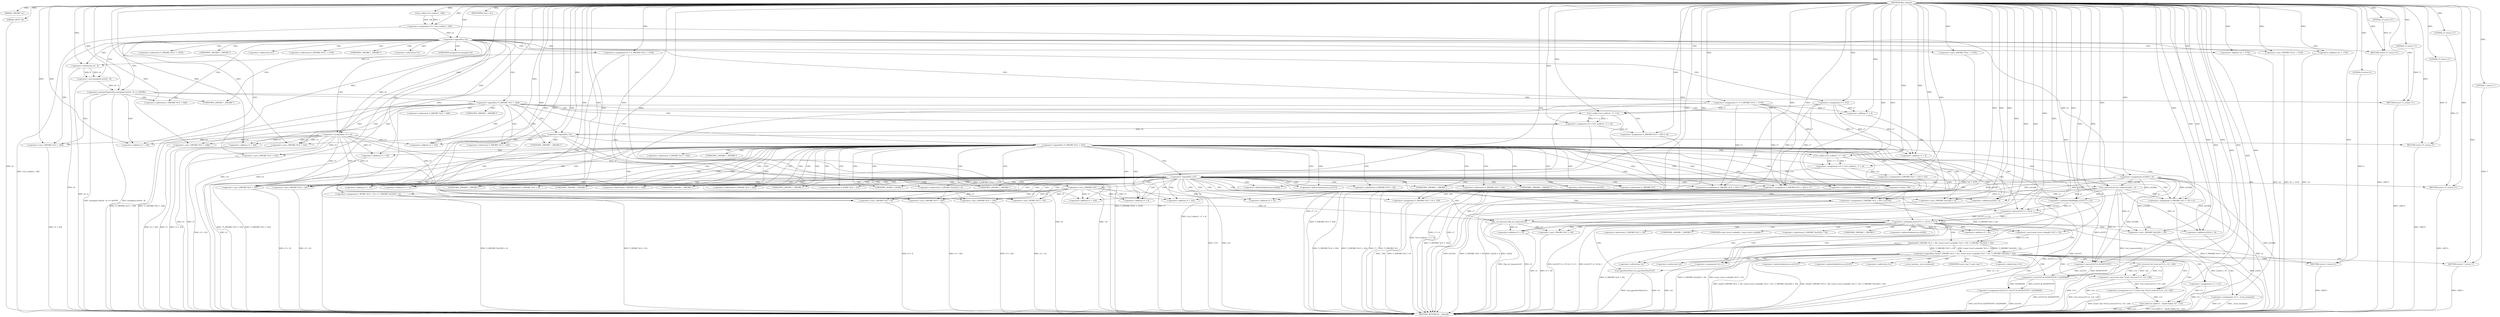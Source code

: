 digraph tftp_connect {  
"1000111" [label = "(METHOD,tftp_connect)" ]
"1000384" [label = "(METHOD_RETURN,int __fastcall)" ]
"1000112" [label = "(PARAM,_DWORD *a1)" ]
"1000113" [label = "(PARAM,_BYTE *a2)" ]
"1000125" [label = "(<operator>.assignment,v4 = Curl_ccalloc(1, 336))" ]
"1000127" [label = "(Curl_ccalloc,Curl_ccalloc(1, 336))" ]
"1000130" [label = "(<operator>.assignment,a1[188] = v4)" ]
"1000136" [label = "(<operator>.logicalNot,!v4)" ]
"1000138" [label = "(RETURN,return 27;,return 27;)" ]
"1000139" [label = "(LITERAL,27,return 27;)" ]
"1000140" [label = "(<operator>.assignment,v5 = v4)" ]
"1000143" [label = "(<operator>.assignment,v6 = *(_DWORD *)(*a1 + 1576))" ]
"1000146" [label = "(<operator>.cast,(_DWORD *)(*a1 + 1576))" ]
"1000148" [label = "(<operator>.addition,*a1 + 1576)" ]
"1000153" [label = "(IDENTIFIER,v6,if ( v6 ))" ]
"1000155" [label = "(<operator>.assignment,v7 = *(_DWORD *)(*a1 + 1576))" ]
"1000158" [label = "(<operator>.cast,(_DWORD *)(*a1 + 1576))" ]
"1000160" [label = "(<operator>.addition,*a1 + 1576)" ]
"1000165" [label = "(<operator>.greaterEqualsThan,(unsigned int)(v6 - 8) >= 0xFFB1)" ]
"1000166" [label = "(<operator>.cast,(unsigned int)(v6 - 8))" ]
"1000168" [label = "(<operator>.subtraction,v6 - 8)" ]
"1000172" [label = "(RETURN,return 71;,return 71;)" ]
"1000173" [label = "(LITERAL,71,return 71;)" ]
"1000176" [label = "(<operator>.assignment,v7 = 512)" ]
"1000180" [label = "(<operator>.logicalNot,!*(_DWORD *)(v5 + 328))" ]
"1000182" [label = "(<operator>.cast,(_DWORD *)(v5 + 328))" ]
"1000184" [label = "(<operator>.addition,v5 + 328)" ]
"1000188" [label = "(<operator>.assignment,v9 = Curl_ccalloc(1, v7 + 4))" ]
"1000190" [label = "(Curl_ccalloc,Curl_ccalloc(1, v7 + 4))" ]
"1000192" [label = "(<operator>.addition,v7 + 4)" ]
"1000195" [label = "(<operator>.assignment,*(_DWORD *)(v5 + 328) = v9)" ]
"1000197" [label = "(<operator>.cast,(_DWORD *)(v5 + 328))" ]
"1000199" [label = "(<operator>.addition,v5 + 328)" ]
"1000204" [label = "(<operator>.logicalNot,!v9)" ]
"1000206" [label = "(RETURN,return 27;,return 27;)" ]
"1000207" [label = "(LITERAL,27,return 27;)" ]
"1000209" [label = "(<operator>.logicalNot,!*(_DWORD *)(v5 + 332))" ]
"1000211" [label = "(<operator>.cast,(_DWORD *)(v5 + 332))" ]
"1000213" [label = "(<operator>.addition,v5 + 332)" ]
"1000217" [label = "(<operator>.assignment,v10 = Curl_ccalloc(1, v7 + 4))" ]
"1000219" [label = "(Curl_ccalloc,Curl_ccalloc(1, v7 + 4))" ]
"1000221" [label = "(<operator>.addition,v7 + 4)" ]
"1000224" [label = "(<operator>.assignment,*(_DWORD *)(v5 + 332) = v10)" ]
"1000226" [label = "(<operator>.cast,(_DWORD *)(v5 + 332))" ]
"1000228" [label = "(<operator>.addition,v5 + 332)" ]
"1000233" [label = "(<operator>.logicalNot,!v10)" ]
"1000235" [label = "(RETURN,return 27;,return 27;)" ]
"1000236" [label = "(LITERAL,27,return 27;)" ]
"1000237" [label = "(Curl_conncontrol,Curl_conncontrol(a1, 1))" ]
"1000240" [label = "(<operator>.assignment,*(_DWORD *)(v5 + 16) = a1)" ]
"1000242" [label = "(<operator>.cast,(_DWORD *)(v5 + 16))" ]
"1000244" [label = "(<operator>.addition,v5 + 16)" ]
"1000248" [label = "(<operator>.assignment,*(_DWORD *)(v5 + 20) = a1[105])" ]
"1000250" [label = "(<operator>.cast,(_DWORD *)(v5 + 20))" ]
"1000252" [label = "(<operator>.addition,v5 + 20)" ]
"1000258" [label = "(<operator>.assignment,*(_DWORD *)v5 = 0)" ]
"1000260" [label = "(<operator>.cast,(_DWORD *)v5)" ]
"1000264" [label = "(<operator>.assignment,*(_DWORD *)(v5 + 8) = -100)" ]
"1000266" [label = "(<operator>.cast,(_DWORD *)(v5 + 8))" ]
"1000268" [label = "(<operator>.addition,v5 + 8)" ]
"1000271" [label = "(<operator>.minus,-100)" ]
"1000273" [label = "(<operator>.assignment,*(_DWORD *)(v5 + 320) = v7)" ]
"1000275" [label = "(<operator>.cast,(_DWORD *)(v5 + 320))" ]
"1000277" [label = "(<operator>.addition,v5 + 320)" ]
"1000281" [label = "(<operator>.assignment,*(_DWORD *)(v5 + 324) = v7)" ]
"1000283" [label = "(<operator>.cast,(_DWORD *)(v5 + 324))" ]
"1000285" [label = "(<operator>.addition,v5 + 324)" ]
"1000289" [label = "(<operator>.assignment,*(_WORD *)(v5 + 52) = *(_DWORD *)(a1[20] + 4))" ]
"1000291" [label = "(<operator>.cast,(_WORD *)(v5 + 52))" ]
"1000293" [label = "(<operator>.addition,v5 + 52)" ]
"1000297" [label = "(<operator>.cast,(_DWORD *)(a1[20] + 4))" ]
"1000299" [label = "(<operator>.addition,a1[20] + 4)" ]
"1000304" [label = "(tftp_set_timeouts,tftp_set_timeouts(v5))" ]
"1000307" [label = "(<operator>.notEquals,((a1[147] >> 25) & 1) != 0)" ]
"1000308" [label = "(<operator>.and,(a1[147] >> 25) & 1)" ]
"1000309" [label = "(<operator>.arithmeticShiftRight,a1[147] >> 25)" ]
"1000318" [label = "(Curl_pgrsStartNow,Curl_pgrsStartNow(*a1))" ]
"1000321" [label = "(<operator>.assignment,*a2 = 1)" ]
"1000325" [label = "(RETURN,return 0;,return 0;)" ]
"1000326" [label = "(LITERAL,0,return 0;)" ]
"1000328" [label = "(<operator>.logicalNot,!bind(*(_DWORD *)(v5 + 20), (const struct sockaddr *)(v5 + 52), *(_DWORD *)(a1[20] + 16)))" ]
"1000329" [label = "(bind,bind(*(_DWORD *)(v5 + 20), (const struct sockaddr *)(v5 + 52), *(_DWORD *)(a1[20] + 16)))" ]
"1000331" [label = "(<operator>.cast,(_DWORD *)(v5 + 20))" ]
"1000333" [label = "(<operator>.addition,v5 + 20)" ]
"1000336" [label = "(<operator>.cast,(const struct sockaddr *)(v5 + 52))" ]
"1000338" [label = "(<operator>.addition,v5 + 52)" ]
"1000342" [label = "(<operator>.cast,(_DWORD *)(a1[20] + 16))" ]
"1000344" [label = "(<operator>.addition,a1[20] + 16)" ]
"1000350" [label = "(<operator>.assignment,a1[147] = a1[147] & 0xFDFFFFFF | 0x2000000)" ]
"1000354" [label = "(<operator>.or,a1[147] & 0xFDFFFFFF | 0x2000000)" ]
"1000355" [label = "(<operator>.and,a1[147] & 0xFDFFFFFF)" ]
"1000362" [label = "(<operator>.assignment,v11 = *a1)" ]
"1000366" [label = "(<operator>.assignment,v12 = _errno_location())" ]
"1000369" [label = "(<operator>.assignment,v13 = (const char *)Curl_strerror(*v12, v14, 128))" ]
"1000371" [label = "(<operator>.cast,(const char *)Curl_strerror(*v12, v14, 128))" ]
"1000373" [label = "(Curl_strerror,Curl_strerror(*v12, v14, 128))" ]
"1000378" [label = "(Curl_failf,Curl_failf(v11, \"bind() failed; %s\", v13))" ]
"1000382" [label = "(RETURN,return 7;,return 7;)" ]
"1000383" [label = "(LITERAL,7,return 7;)" ]
"1000145" [label = "(<operator>.indirection,*(_DWORD *)(*a1 + 1576))" ]
"1000147" [label = "(UNKNOWN,_DWORD *,_DWORD *)" ]
"1000149" [label = "(<operator>.indirection,*a1)" ]
"1000157" [label = "(<operator>.indirection,*(_DWORD *)(*a1 + 1576))" ]
"1000159" [label = "(UNKNOWN,_DWORD *,_DWORD *)" ]
"1000161" [label = "(<operator>.indirection,*a1)" ]
"1000167" [label = "(UNKNOWN,unsigned int,unsigned int)" ]
"1000181" [label = "(<operator>.indirection,*(_DWORD *)(v5 + 328))" ]
"1000183" [label = "(UNKNOWN,_DWORD *,_DWORD *)" ]
"1000196" [label = "(<operator>.indirection,*(_DWORD *)(v5 + 328))" ]
"1000198" [label = "(UNKNOWN,_DWORD *,_DWORD *)" ]
"1000210" [label = "(<operator>.indirection,*(_DWORD *)(v5 + 332))" ]
"1000212" [label = "(UNKNOWN,_DWORD *,_DWORD *)" ]
"1000225" [label = "(<operator>.indirection,*(_DWORD *)(v5 + 332))" ]
"1000227" [label = "(UNKNOWN,_DWORD *,_DWORD *)" ]
"1000241" [label = "(<operator>.indirection,*(_DWORD *)(v5 + 16))" ]
"1000243" [label = "(UNKNOWN,_DWORD *,_DWORD *)" ]
"1000249" [label = "(<operator>.indirection,*(_DWORD *)(v5 + 20))" ]
"1000251" [label = "(UNKNOWN,_DWORD *,_DWORD *)" ]
"1000255" [label = "(<operator>.indirectIndexAccess,a1[105])" ]
"1000259" [label = "(<operator>.indirection,*(_DWORD *)v5)" ]
"1000261" [label = "(UNKNOWN,_DWORD *,_DWORD *)" ]
"1000265" [label = "(<operator>.indirection,*(_DWORD *)(v5 + 8))" ]
"1000267" [label = "(UNKNOWN,_DWORD *,_DWORD *)" ]
"1000274" [label = "(<operator>.indirection,*(_DWORD *)(v5 + 320))" ]
"1000276" [label = "(UNKNOWN,_DWORD *,_DWORD *)" ]
"1000282" [label = "(<operator>.indirection,*(_DWORD *)(v5 + 324))" ]
"1000284" [label = "(UNKNOWN,_DWORD *,_DWORD *)" ]
"1000290" [label = "(<operator>.indirection,*(_WORD *)(v5 + 52))" ]
"1000292" [label = "(UNKNOWN,_WORD *,_WORD *)" ]
"1000296" [label = "(<operator>.indirection,*(_DWORD *)(a1[20] + 4))" ]
"1000298" [label = "(UNKNOWN,_DWORD *,_DWORD *)" ]
"1000300" [label = "(<operator>.indirectIndexAccess,a1[20])" ]
"1000310" [label = "(<operator>.indirectIndexAccess,a1[147])" ]
"1000319" [label = "(<operator>.indirection,*a1)" ]
"1000322" [label = "(<operator>.indirection,*a2)" ]
"1000330" [label = "(<operator>.indirection,*(_DWORD *)(v5 + 20))" ]
"1000332" [label = "(UNKNOWN,_DWORD *,_DWORD *)" ]
"1000337" [label = "(UNKNOWN,const struct sockaddr *,const struct sockaddr *)" ]
"1000341" [label = "(<operator>.indirection,*(_DWORD *)(a1[20] + 16))" ]
"1000343" [label = "(UNKNOWN,_DWORD *,_DWORD *)" ]
"1000345" [label = "(<operator>.indirectIndexAccess,a1[20])" ]
"1000351" [label = "(<operator>.indirectIndexAccess,a1[147])" ]
"1000356" [label = "(<operator>.indirectIndexAccess,a1[147])" ]
"1000364" [label = "(<operator>.indirection,*a1)" ]
"1000368" [label = "(_errno_location,_errno_location())" ]
"1000372" [label = "(UNKNOWN,const char *,const char *)" ]
"1000374" [label = "(<operator>.indirection,*v12)" ]
  "1000382" -> "1000384"  [ label = "DDG: <RET>"] 
  "1000138" -> "1000384"  [ label = "DDG: <RET>"] 
  "1000206" -> "1000384"  [ label = "DDG: <RET>"] 
  "1000325" -> "1000384"  [ label = "DDG: <RET>"] 
  "1000235" -> "1000384"  [ label = "DDG: <RET>"] 
  "1000180" -> "1000384"  [ label = "DDG: *(_DWORD *)(v5 + 328)"] 
  "1000143" -> "1000384"  [ label = "DDG: v6"] 
  "1000136" -> "1000384"  [ label = "DDG: !v4"] 
  "1000160" -> "1000384"  [ label = "DDG: *a1"] 
  "1000373" -> "1000384"  [ label = "DDG: *v12"] 
  "1000204" -> "1000384"  [ label = "DDG: v9"] 
  "1000199" -> "1000384"  [ label = "DDG: v5"] 
  "1000113" -> "1000384"  [ label = "DDG: a2"] 
  "1000307" -> "1000384"  [ label = "DDG: ((a1[147] >> 25) & 1) != 0"] 
  "1000321" -> "1000384"  [ label = "DDG: *a2"] 
  "1000197" -> "1000384"  [ label = "DDG: v5 + 328"] 
  "1000125" -> "1000384"  [ label = "DDG: Curl_ccalloc(1, 336)"] 
  "1000165" -> "1000384"  [ label = "DDG: (unsigned int)(v6 - 8)"] 
  "1000242" -> "1000384"  [ label = "DDG: v5 + 16"] 
  "1000342" -> "1000384"  [ label = "DDG: a1[20] + 16"] 
  "1000329" -> "1000384"  [ label = "DDG: *(_DWORD *)(v5 + 20)"] 
  "1000258" -> "1000384"  [ label = "DDG: *(_DWORD *)v5"] 
  "1000318" -> "1000384"  [ label = "DDG: *a1"] 
  "1000233" -> "1000384"  [ label = "DDG: !v10"] 
  "1000264" -> "1000384"  [ label = "DDG: *(_DWORD *)(v5 + 8)"] 
  "1000307" -> "1000384"  [ label = "DDG: (a1[147] >> 25) & 1"] 
  "1000140" -> "1000384"  [ label = "DDG: v4"] 
  "1000182" -> "1000384"  [ label = "DDG: v5 + 328"] 
  "1000211" -> "1000384"  [ label = "DDG: v5 + 332"] 
  "1000350" -> "1000384"  [ label = "DDG: a1[147]"] 
  "1000155" -> "1000384"  [ label = "DDG: *(_DWORD *)(*a1 + 1576)"] 
  "1000362" -> "1000384"  [ label = "DDG: *a1"] 
  "1000228" -> "1000384"  [ label = "DDG: v5"] 
  "1000289" -> "1000384"  [ label = "DDG: *(_WORD *)(v5 + 52)"] 
  "1000219" -> "1000384"  [ label = "DDG: v7 + 4"] 
  "1000233" -> "1000384"  [ label = "DDG: v10"] 
  "1000354" -> "1000384"  [ label = "DDG: a1[147] & 0xFDFFFFFF"] 
  "1000373" -> "1000384"  [ label = "DDG: v14"] 
  "1000289" -> "1000384"  [ label = "DDG: *(_DWORD *)(a1[20] + 4)"] 
  "1000273" -> "1000384"  [ label = "DDG: *(_DWORD *)(v5 + 320)"] 
  "1000136" -> "1000384"  [ label = "DDG: v4"] 
  "1000240" -> "1000384"  [ label = "DDG: *(_DWORD *)(v5 + 16)"] 
  "1000266" -> "1000384"  [ label = "DDG: v5 + 8"] 
  "1000366" -> "1000384"  [ label = "DDG: _errno_location()"] 
  "1000329" -> "1000384"  [ label = "DDG: *(_DWORD *)(a1[20] + 16)"] 
  "1000148" -> "1000384"  [ label = "DDG: *a1"] 
  "1000180" -> "1000384"  [ label = "DDG: !*(_DWORD *)(v5 + 328)"] 
  "1000344" -> "1000384"  [ label = "DDG: a1[20]"] 
  "1000309" -> "1000384"  [ label = "DDG: a1[147]"] 
  "1000204" -> "1000384"  [ label = "DDG: !v9"] 
  "1000146" -> "1000384"  [ label = "DDG: *a1 + 1576"] 
  "1000281" -> "1000384"  [ label = "DDG: *(_DWORD *)(v5 + 324)"] 
  "1000240" -> "1000384"  [ label = "DDG: a1"] 
  "1000188" -> "1000384"  [ label = "DDG: Curl_ccalloc(1, v7 + 4)"] 
  "1000237" -> "1000384"  [ label = "DDG: Curl_conncontrol(a1, 1)"] 
  "1000275" -> "1000384"  [ label = "DDG: v5 + 320"] 
  "1000264" -> "1000384"  [ label = "DDG: -100"] 
  "1000304" -> "1000384"  [ label = "DDG: tftp_set_timeouts(v5)"] 
  "1000366" -> "1000384"  [ label = "DDG: v12"] 
  "1000378" -> "1000384"  [ label = "DDG: Curl_failf(v11, \"bind() failed; %s\", v13)"] 
  "1000291" -> "1000384"  [ label = "DDG: v5 + 52"] 
  "1000281" -> "1000384"  [ label = "DDG: v7"] 
  "1000248" -> "1000384"  [ label = "DDG: a1[105]"] 
  "1000221" -> "1000384"  [ label = "DDG: v7"] 
  "1000192" -> "1000384"  [ label = "DDG: v7"] 
  "1000130" -> "1000384"  [ label = "DDG: a1[188]"] 
  "1000248" -> "1000384"  [ label = "DDG: *(_DWORD *)(v5 + 20)"] 
  "1000378" -> "1000384"  [ label = "DDG: v11"] 
  "1000250" -> "1000384"  [ label = "DDG: v5 + 20"] 
  "1000224" -> "1000384"  [ label = "DDG: *(_DWORD *)(v5 + 332)"] 
  "1000209" -> "1000384"  [ label = "DDG: !*(_DWORD *)(v5 + 332)"] 
  "1000140" -> "1000384"  [ label = "DDG: v5"] 
  "1000190" -> "1000384"  [ label = "DDG: v7 + 4"] 
  "1000155" -> "1000384"  [ label = "DDG: v7"] 
  "1000328" -> "1000384"  [ label = "DDG: !bind(*(_DWORD *)(v5 + 20), (const struct sockaddr *)(v5 + 52), *(_DWORD *)(a1[20] + 16))"] 
  "1000329" -> "1000384"  [ label = "DDG: (const struct sockaddr *)(v5 + 52)"] 
  "1000299" -> "1000384"  [ label = "DDG: a1[20]"] 
  "1000226" -> "1000384"  [ label = "DDG: v5 + 332"] 
  "1000328" -> "1000384"  [ label = "DDG: bind(*(_DWORD *)(v5 + 20), (const struct sockaddr *)(v5 + 52), *(_DWORD *)(a1[20] + 16))"] 
  "1000195" -> "1000384"  [ label = "DDG: *(_DWORD *)(v5 + 328)"] 
  "1000297" -> "1000384"  [ label = "DDG: a1[20] + 4"] 
  "1000168" -> "1000384"  [ label = "DDG: v6"] 
  "1000338" -> "1000384"  [ label = "DDG: v5"] 
  "1000350" -> "1000384"  [ label = "DDG: a1[147] & 0xFDFFFFFF | 0x2000000"] 
  "1000143" -> "1000384"  [ label = "DDG: *(_DWORD *)(*a1 + 1576)"] 
  "1000304" -> "1000384"  [ label = "DDG: v5"] 
  "1000209" -> "1000384"  [ label = "DDG: *(_DWORD *)(v5 + 332)"] 
  "1000158" -> "1000384"  [ label = "DDG: *a1 + 1576"] 
  "1000308" -> "1000384"  [ label = "DDG: a1[147] >> 25"] 
  "1000318" -> "1000384"  [ label = "DDG: Curl_pgrsStartNow(*a1)"] 
  "1000371" -> "1000384"  [ label = "DDG: Curl_strerror(*v12, v14, 128)"] 
  "1000369" -> "1000384"  [ label = "DDG: (const char *)Curl_strerror(*v12, v14, 128)"] 
  "1000336" -> "1000384"  [ label = "DDG: v5 + 52"] 
  "1000378" -> "1000384"  [ label = "DDG: v13"] 
  "1000166" -> "1000384"  [ label = "DDG: v6 - 8"] 
  "1000165" -> "1000384"  [ label = "DDG: (unsigned int)(v6 - 8) >= 0xFFB1"] 
  "1000283" -> "1000384"  [ label = "DDG: v5 + 324"] 
  "1000217" -> "1000384"  [ label = "DDG: Curl_ccalloc(1, v7 + 4)"] 
  "1000331" -> "1000384"  [ label = "DDG: v5 + 20"] 
  "1000172" -> "1000384"  [ label = "DDG: <RET>"] 
  "1000111" -> "1000112"  [ label = "DDG: "] 
  "1000111" -> "1000113"  [ label = "DDG: "] 
  "1000127" -> "1000125"  [ label = "DDG: 1"] 
  "1000127" -> "1000125"  [ label = "DDG: 336"] 
  "1000111" -> "1000125"  [ label = "DDG: "] 
  "1000111" -> "1000127"  [ label = "DDG: "] 
  "1000125" -> "1000130"  [ label = "DDG: v4"] 
  "1000111" -> "1000130"  [ label = "DDG: "] 
  "1000111" -> "1000136"  [ label = "DDG: "] 
  "1000125" -> "1000136"  [ label = "DDG: v4"] 
  "1000139" -> "1000138"  [ label = "DDG: 27"] 
  "1000111" -> "1000138"  [ label = "DDG: "] 
  "1000111" -> "1000139"  [ label = "DDG: "] 
  "1000136" -> "1000140"  [ label = "DDG: v4"] 
  "1000111" -> "1000140"  [ label = "DDG: "] 
  "1000111" -> "1000143"  [ label = "DDG: "] 
  "1000111" -> "1000146"  [ label = "DDG: "] 
  "1000111" -> "1000148"  [ label = "DDG: "] 
  "1000111" -> "1000153"  [ label = "DDG: "] 
  "1000111" -> "1000155"  [ label = "DDG: "] 
  "1000111" -> "1000158"  [ label = "DDG: "] 
  "1000111" -> "1000160"  [ label = "DDG: "] 
  "1000166" -> "1000165"  [ label = "DDG: v6 - 8"] 
  "1000168" -> "1000166"  [ label = "DDG: v6"] 
  "1000168" -> "1000166"  [ label = "DDG: 8"] 
  "1000143" -> "1000168"  [ label = "DDG: v6"] 
  "1000111" -> "1000168"  [ label = "DDG: "] 
  "1000111" -> "1000165"  [ label = "DDG: "] 
  "1000173" -> "1000172"  [ label = "DDG: 71"] 
  "1000111" -> "1000172"  [ label = "DDG: "] 
  "1000111" -> "1000173"  [ label = "DDG: "] 
  "1000111" -> "1000176"  [ label = "DDG: "] 
  "1000140" -> "1000182"  [ label = "DDG: v5"] 
  "1000111" -> "1000182"  [ label = "DDG: "] 
  "1000140" -> "1000184"  [ label = "DDG: v5"] 
  "1000111" -> "1000184"  [ label = "DDG: "] 
  "1000190" -> "1000188"  [ label = "DDG: 1"] 
  "1000190" -> "1000188"  [ label = "DDG: v7 + 4"] 
  "1000111" -> "1000188"  [ label = "DDG: "] 
  "1000111" -> "1000190"  [ label = "DDG: "] 
  "1000155" -> "1000190"  [ label = "DDG: v7"] 
  "1000176" -> "1000190"  [ label = "DDG: v7"] 
  "1000155" -> "1000192"  [ label = "DDG: v7"] 
  "1000176" -> "1000192"  [ label = "DDG: v7"] 
  "1000111" -> "1000192"  [ label = "DDG: "] 
  "1000188" -> "1000195"  [ label = "DDG: v9"] 
  "1000111" -> "1000195"  [ label = "DDG: "] 
  "1000111" -> "1000197"  [ label = "DDG: "] 
  "1000140" -> "1000197"  [ label = "DDG: v5"] 
  "1000111" -> "1000199"  [ label = "DDG: "] 
  "1000140" -> "1000199"  [ label = "DDG: v5"] 
  "1000111" -> "1000204"  [ label = "DDG: "] 
  "1000188" -> "1000204"  [ label = "DDG: v9"] 
  "1000207" -> "1000206"  [ label = "DDG: 27"] 
  "1000111" -> "1000206"  [ label = "DDG: "] 
  "1000111" -> "1000207"  [ label = "DDG: "] 
  "1000111" -> "1000211"  [ label = "DDG: "] 
  "1000140" -> "1000211"  [ label = "DDG: v5"] 
  "1000111" -> "1000213"  [ label = "DDG: "] 
  "1000140" -> "1000213"  [ label = "DDG: v5"] 
  "1000219" -> "1000217"  [ label = "DDG: 1"] 
  "1000219" -> "1000217"  [ label = "DDG: v7 + 4"] 
  "1000111" -> "1000217"  [ label = "DDG: "] 
  "1000111" -> "1000219"  [ label = "DDG: "] 
  "1000155" -> "1000219"  [ label = "DDG: v7"] 
  "1000176" -> "1000219"  [ label = "DDG: v7"] 
  "1000155" -> "1000221"  [ label = "DDG: v7"] 
  "1000176" -> "1000221"  [ label = "DDG: v7"] 
  "1000111" -> "1000221"  [ label = "DDG: "] 
  "1000217" -> "1000224"  [ label = "DDG: v10"] 
  "1000111" -> "1000224"  [ label = "DDG: "] 
  "1000111" -> "1000226"  [ label = "DDG: "] 
  "1000140" -> "1000226"  [ label = "DDG: v5"] 
  "1000111" -> "1000228"  [ label = "DDG: "] 
  "1000140" -> "1000228"  [ label = "DDG: v5"] 
  "1000111" -> "1000233"  [ label = "DDG: "] 
  "1000217" -> "1000233"  [ label = "DDG: v10"] 
  "1000236" -> "1000235"  [ label = "DDG: 27"] 
  "1000111" -> "1000235"  [ label = "DDG: "] 
  "1000111" -> "1000236"  [ label = "DDG: "] 
  "1000130" -> "1000237"  [ label = "DDG: a1[188]"] 
  "1000111" -> "1000237"  [ label = "DDG: "] 
  "1000130" -> "1000240"  [ label = "DDG: a1[188]"] 
  "1000237" -> "1000240"  [ label = "DDG: a1"] 
  "1000111" -> "1000240"  [ label = "DDG: "] 
  "1000111" -> "1000242"  [ label = "DDG: "] 
  "1000140" -> "1000242"  [ label = "DDG: v5"] 
  "1000111" -> "1000244"  [ label = "DDG: "] 
  "1000140" -> "1000244"  [ label = "DDG: v5"] 
  "1000130" -> "1000248"  [ label = "DDG: a1[188]"] 
  "1000237" -> "1000248"  [ label = "DDG: a1"] 
  "1000111" -> "1000248"  [ label = "DDG: "] 
  "1000111" -> "1000250"  [ label = "DDG: "] 
  "1000140" -> "1000250"  [ label = "DDG: v5"] 
  "1000111" -> "1000252"  [ label = "DDG: "] 
  "1000140" -> "1000252"  [ label = "DDG: v5"] 
  "1000111" -> "1000258"  [ label = "DDG: "] 
  "1000111" -> "1000260"  [ label = "DDG: "] 
  "1000140" -> "1000260"  [ label = "DDG: v5"] 
  "1000271" -> "1000264"  [ label = "DDG: 100"] 
  "1000260" -> "1000266"  [ label = "DDG: v5"] 
  "1000111" -> "1000266"  [ label = "DDG: "] 
  "1000260" -> "1000268"  [ label = "DDG: v5"] 
  "1000111" -> "1000268"  [ label = "DDG: "] 
  "1000111" -> "1000271"  [ label = "DDG: "] 
  "1000155" -> "1000273"  [ label = "DDG: v7"] 
  "1000176" -> "1000273"  [ label = "DDG: v7"] 
  "1000111" -> "1000273"  [ label = "DDG: "] 
  "1000111" -> "1000275"  [ label = "DDG: "] 
  "1000260" -> "1000275"  [ label = "DDG: v5"] 
  "1000111" -> "1000277"  [ label = "DDG: "] 
  "1000260" -> "1000277"  [ label = "DDG: v5"] 
  "1000111" -> "1000281"  [ label = "DDG: "] 
  "1000155" -> "1000281"  [ label = "DDG: v7"] 
  "1000176" -> "1000281"  [ label = "DDG: v7"] 
  "1000111" -> "1000283"  [ label = "DDG: "] 
  "1000260" -> "1000283"  [ label = "DDG: v5"] 
  "1000111" -> "1000285"  [ label = "DDG: "] 
  "1000260" -> "1000285"  [ label = "DDG: v5"] 
  "1000111" -> "1000291"  [ label = "DDG: "] 
  "1000260" -> "1000291"  [ label = "DDG: v5"] 
  "1000111" -> "1000293"  [ label = "DDG: "] 
  "1000260" -> "1000293"  [ label = "DDG: v5"] 
  "1000130" -> "1000297"  [ label = "DDG: a1[188]"] 
  "1000237" -> "1000297"  [ label = "DDG: a1"] 
  "1000111" -> "1000297"  [ label = "DDG: "] 
  "1000130" -> "1000299"  [ label = "DDG: a1[188]"] 
  "1000237" -> "1000299"  [ label = "DDG: a1"] 
  "1000111" -> "1000299"  [ label = "DDG: "] 
  "1000111" -> "1000304"  [ label = "DDG: "] 
  "1000260" -> "1000304"  [ label = "DDG: v5"] 
  "1000308" -> "1000307"  [ label = "DDG: a1[147] >> 25"] 
  "1000308" -> "1000307"  [ label = "DDG: 1"] 
  "1000309" -> "1000308"  [ label = "DDG: a1[147]"] 
  "1000309" -> "1000308"  [ label = "DDG: 25"] 
  "1000130" -> "1000309"  [ label = "DDG: a1[188]"] 
  "1000237" -> "1000309"  [ label = "DDG: a1"] 
  "1000111" -> "1000309"  [ label = "DDG: "] 
  "1000111" -> "1000308"  [ label = "DDG: "] 
  "1000111" -> "1000307"  [ label = "DDG: "] 
  "1000111" -> "1000321"  [ label = "DDG: "] 
  "1000326" -> "1000325"  [ label = "DDG: 0"] 
  "1000111" -> "1000325"  [ label = "DDG: "] 
  "1000111" -> "1000326"  [ label = "DDG: "] 
  "1000329" -> "1000328"  [ label = "DDG: *(_DWORD *)(v5 + 20)"] 
  "1000329" -> "1000328"  [ label = "DDG: (const struct sockaddr *)(v5 + 52)"] 
  "1000329" -> "1000328"  [ label = "DDG: *(_DWORD *)(a1[20] + 16)"] 
  "1000248" -> "1000329"  [ label = "DDG: *(_DWORD *)(v5 + 20)"] 
  "1000304" -> "1000331"  [ label = "DDG: v5"] 
  "1000111" -> "1000331"  [ label = "DDG: "] 
  "1000304" -> "1000333"  [ label = "DDG: v5"] 
  "1000111" -> "1000333"  [ label = "DDG: "] 
  "1000336" -> "1000329"  [ label = "DDG: v5 + 52"] 
  "1000111" -> "1000336"  [ label = "DDG: "] 
  "1000304" -> "1000336"  [ label = "DDG: v5"] 
  "1000111" -> "1000338"  [ label = "DDG: "] 
  "1000304" -> "1000338"  [ label = "DDG: v5"] 
  "1000130" -> "1000342"  [ label = "DDG: a1[188]"] 
  "1000237" -> "1000342"  [ label = "DDG: a1"] 
  "1000111" -> "1000342"  [ label = "DDG: "] 
  "1000130" -> "1000344"  [ label = "DDG: a1[188]"] 
  "1000237" -> "1000344"  [ label = "DDG: a1"] 
  "1000111" -> "1000344"  [ label = "DDG: "] 
  "1000354" -> "1000350"  [ label = "DDG: a1[147] & 0xFDFFFFFF"] 
  "1000354" -> "1000350"  [ label = "DDG: 0x2000000"] 
  "1000355" -> "1000354"  [ label = "DDG: a1[147]"] 
  "1000355" -> "1000354"  [ label = "DDG: 0xFDFFFFFF"] 
  "1000309" -> "1000355"  [ label = "DDG: a1[147]"] 
  "1000130" -> "1000355"  [ label = "DDG: a1[188]"] 
  "1000237" -> "1000355"  [ label = "DDG: a1"] 
  "1000111" -> "1000355"  [ label = "DDG: "] 
  "1000111" -> "1000354"  [ label = "DDG: "] 
  "1000111" -> "1000362"  [ label = "DDG: "] 
  "1000111" -> "1000366"  [ label = "DDG: "] 
  "1000371" -> "1000369"  [ label = "DDG: Curl_strerror(*v12, v14, 128)"] 
  "1000111" -> "1000369"  [ label = "DDG: "] 
  "1000373" -> "1000371"  [ label = "DDG: *v12"] 
  "1000373" -> "1000371"  [ label = "DDG: v14"] 
  "1000373" -> "1000371"  [ label = "DDG: 128"] 
  "1000111" -> "1000373"  [ label = "DDG: "] 
  "1000362" -> "1000378"  [ label = "DDG: v11"] 
  "1000111" -> "1000378"  [ label = "DDG: "] 
  "1000369" -> "1000378"  [ label = "DDG: v13"] 
  "1000383" -> "1000382"  [ label = "DDG: 7"] 
  "1000111" -> "1000382"  [ label = "DDG: "] 
  "1000111" -> "1000383"  [ label = "DDG: "] 
  "1000136" -> "1000143"  [ label = "CDG: "] 
  "1000136" -> "1000140"  [ label = "CDG: "] 
  "1000136" -> "1000138"  [ label = "CDG: "] 
  "1000136" -> "1000149"  [ label = "CDG: "] 
  "1000136" -> "1000148"  [ label = "CDG: "] 
  "1000136" -> "1000147"  [ label = "CDG: "] 
  "1000136" -> "1000146"  [ label = "CDG: "] 
  "1000136" -> "1000145"  [ label = "CDG: "] 
  "1000136" -> "1000160"  [ label = "CDG: "] 
  "1000136" -> "1000159"  [ label = "CDG: "] 
  "1000136" -> "1000158"  [ label = "CDG: "] 
  "1000136" -> "1000157"  [ label = "CDG: "] 
  "1000136" -> "1000155"  [ label = "CDG: "] 
  "1000136" -> "1000176"  [ label = "CDG: "] 
  "1000136" -> "1000168"  [ label = "CDG: "] 
  "1000136" -> "1000167"  [ label = "CDG: "] 
  "1000136" -> "1000166"  [ label = "CDG: "] 
  "1000136" -> "1000165"  [ label = "CDG: "] 
  "1000136" -> "1000161"  [ label = "CDG: "] 
  "1000136" -> "1000184"  [ label = "CDG: "] 
  "1000136" -> "1000183"  [ label = "CDG: "] 
  "1000136" -> "1000182"  [ label = "CDG: "] 
  "1000136" -> "1000181"  [ label = "CDG: "] 
  "1000136" -> "1000180"  [ label = "CDG: "] 
  "1000165" -> "1000172"  [ label = "CDG: "] 
  "1000165" -> "1000184"  [ label = "CDG: "] 
  "1000165" -> "1000183"  [ label = "CDG: "] 
  "1000165" -> "1000182"  [ label = "CDG: "] 
  "1000165" -> "1000181"  [ label = "CDG: "] 
  "1000165" -> "1000180"  [ label = "CDG: "] 
  "1000180" -> "1000192"  [ label = "CDG: "] 
  "1000180" -> "1000190"  [ label = "CDG: "] 
  "1000180" -> "1000188"  [ label = "CDG: "] 
  "1000180" -> "1000204"  [ label = "CDG: "] 
  "1000180" -> "1000199"  [ label = "CDG: "] 
  "1000180" -> "1000198"  [ label = "CDG: "] 
  "1000180" -> "1000197"  [ label = "CDG: "] 
  "1000180" -> "1000196"  [ label = "CDG: "] 
  "1000180" -> "1000195"  [ label = "CDG: "] 
  "1000180" -> "1000213"  [ label = "CDG: "] 
  "1000180" -> "1000212"  [ label = "CDG: "] 
  "1000180" -> "1000211"  [ label = "CDG: "] 
  "1000180" -> "1000210"  [ label = "CDG: "] 
  "1000180" -> "1000209"  [ label = "CDG: "] 
  "1000204" -> "1000206"  [ label = "CDG: "] 
  "1000204" -> "1000213"  [ label = "CDG: "] 
  "1000204" -> "1000212"  [ label = "CDG: "] 
  "1000204" -> "1000211"  [ label = "CDG: "] 
  "1000204" -> "1000210"  [ label = "CDG: "] 
  "1000204" -> "1000209"  [ label = "CDG: "] 
  "1000209" -> "1000224"  [ label = "CDG: "] 
  "1000209" -> "1000221"  [ label = "CDG: "] 
  "1000209" -> "1000219"  [ label = "CDG: "] 
  "1000209" -> "1000217"  [ label = "CDG: "] 
  "1000209" -> "1000240"  [ label = "CDG: "] 
  "1000209" -> "1000237"  [ label = "CDG: "] 
  "1000209" -> "1000233"  [ label = "CDG: "] 
  "1000209" -> "1000228"  [ label = "CDG: "] 
  "1000209" -> "1000227"  [ label = "CDG: "] 
  "1000209" -> "1000226"  [ label = "CDG: "] 
  "1000209" -> "1000225"  [ label = "CDG: "] 
  "1000209" -> "1000255"  [ label = "CDG: "] 
  "1000209" -> "1000252"  [ label = "CDG: "] 
  "1000209" -> "1000251"  [ label = "CDG: "] 
  "1000209" -> "1000250"  [ label = "CDG: "] 
  "1000209" -> "1000249"  [ label = "CDG: "] 
  "1000209" -> "1000248"  [ label = "CDG: "] 
  "1000209" -> "1000244"  [ label = "CDG: "] 
  "1000209" -> "1000243"  [ label = "CDG: "] 
  "1000209" -> "1000242"  [ label = "CDG: "] 
  "1000209" -> "1000241"  [ label = "CDG: "] 
  "1000209" -> "1000271"  [ label = "CDG: "] 
  "1000209" -> "1000268"  [ label = "CDG: "] 
  "1000209" -> "1000267"  [ label = "CDG: "] 
  "1000209" -> "1000266"  [ label = "CDG: "] 
  "1000209" -> "1000265"  [ label = "CDG: "] 
  "1000209" -> "1000264"  [ label = "CDG: "] 
  "1000209" -> "1000261"  [ label = "CDG: "] 
  "1000209" -> "1000260"  [ label = "CDG: "] 
  "1000209" -> "1000259"  [ label = "CDG: "] 
  "1000209" -> "1000258"  [ label = "CDG: "] 
  "1000209" -> "1000285"  [ label = "CDG: "] 
  "1000209" -> "1000284"  [ label = "CDG: "] 
  "1000209" -> "1000283"  [ label = "CDG: "] 
  "1000209" -> "1000282"  [ label = "CDG: "] 
  "1000209" -> "1000281"  [ label = "CDG: "] 
  "1000209" -> "1000277"  [ label = "CDG: "] 
  "1000209" -> "1000276"  [ label = "CDG: "] 
  "1000209" -> "1000275"  [ label = "CDG: "] 
  "1000209" -> "1000274"  [ label = "CDG: "] 
  "1000209" -> "1000273"  [ label = "CDG: "] 
  "1000209" -> "1000304"  [ label = "CDG: "] 
  "1000209" -> "1000300"  [ label = "CDG: "] 
  "1000209" -> "1000299"  [ label = "CDG: "] 
  "1000209" -> "1000298"  [ label = "CDG: "] 
  "1000209" -> "1000297"  [ label = "CDG: "] 
  "1000209" -> "1000296"  [ label = "CDG: "] 
  "1000209" -> "1000293"  [ label = "CDG: "] 
  "1000209" -> "1000292"  [ label = "CDG: "] 
  "1000209" -> "1000291"  [ label = "CDG: "] 
  "1000209" -> "1000290"  [ label = "CDG: "] 
  "1000209" -> "1000289"  [ label = "CDG: "] 
  "1000209" -> "1000310"  [ label = "CDG: "] 
  "1000209" -> "1000309"  [ label = "CDG: "] 
  "1000209" -> "1000308"  [ label = "CDG: "] 
  "1000209" -> "1000307"  [ label = "CDG: "] 
  "1000233" -> "1000240"  [ label = "CDG: "] 
  "1000233" -> "1000237"  [ label = "CDG: "] 
  "1000233" -> "1000235"  [ label = "CDG: "] 
  "1000233" -> "1000255"  [ label = "CDG: "] 
  "1000233" -> "1000252"  [ label = "CDG: "] 
  "1000233" -> "1000251"  [ label = "CDG: "] 
  "1000233" -> "1000250"  [ label = "CDG: "] 
  "1000233" -> "1000249"  [ label = "CDG: "] 
  "1000233" -> "1000248"  [ label = "CDG: "] 
  "1000233" -> "1000244"  [ label = "CDG: "] 
  "1000233" -> "1000243"  [ label = "CDG: "] 
  "1000233" -> "1000242"  [ label = "CDG: "] 
  "1000233" -> "1000241"  [ label = "CDG: "] 
  "1000233" -> "1000271"  [ label = "CDG: "] 
  "1000233" -> "1000268"  [ label = "CDG: "] 
  "1000233" -> "1000267"  [ label = "CDG: "] 
  "1000233" -> "1000266"  [ label = "CDG: "] 
  "1000233" -> "1000265"  [ label = "CDG: "] 
  "1000233" -> "1000264"  [ label = "CDG: "] 
  "1000233" -> "1000261"  [ label = "CDG: "] 
  "1000233" -> "1000260"  [ label = "CDG: "] 
  "1000233" -> "1000259"  [ label = "CDG: "] 
  "1000233" -> "1000258"  [ label = "CDG: "] 
  "1000233" -> "1000285"  [ label = "CDG: "] 
  "1000233" -> "1000284"  [ label = "CDG: "] 
  "1000233" -> "1000283"  [ label = "CDG: "] 
  "1000233" -> "1000282"  [ label = "CDG: "] 
  "1000233" -> "1000281"  [ label = "CDG: "] 
  "1000233" -> "1000277"  [ label = "CDG: "] 
  "1000233" -> "1000276"  [ label = "CDG: "] 
  "1000233" -> "1000275"  [ label = "CDG: "] 
  "1000233" -> "1000274"  [ label = "CDG: "] 
  "1000233" -> "1000273"  [ label = "CDG: "] 
  "1000233" -> "1000304"  [ label = "CDG: "] 
  "1000233" -> "1000300"  [ label = "CDG: "] 
  "1000233" -> "1000299"  [ label = "CDG: "] 
  "1000233" -> "1000298"  [ label = "CDG: "] 
  "1000233" -> "1000297"  [ label = "CDG: "] 
  "1000233" -> "1000296"  [ label = "CDG: "] 
  "1000233" -> "1000293"  [ label = "CDG: "] 
  "1000233" -> "1000292"  [ label = "CDG: "] 
  "1000233" -> "1000291"  [ label = "CDG: "] 
  "1000233" -> "1000290"  [ label = "CDG: "] 
  "1000233" -> "1000289"  [ label = "CDG: "] 
  "1000233" -> "1000310"  [ label = "CDG: "] 
  "1000233" -> "1000309"  [ label = "CDG: "] 
  "1000233" -> "1000308"  [ label = "CDG: "] 
  "1000233" -> "1000307"  [ label = "CDG: "] 
  "1000307" -> "1000319"  [ label = "CDG: "] 
  "1000307" -> "1000318"  [ label = "CDG: "] 
  "1000307" -> "1000336"  [ label = "CDG: "] 
  "1000307" -> "1000333"  [ label = "CDG: "] 
  "1000307" -> "1000332"  [ label = "CDG: "] 
  "1000307" -> "1000331"  [ label = "CDG: "] 
  "1000307" -> "1000330"  [ label = "CDG: "] 
  "1000307" -> "1000329"  [ label = "CDG: "] 
  "1000307" -> "1000328"  [ label = "CDG: "] 
  "1000307" -> "1000325"  [ label = "CDG: "] 
  "1000307" -> "1000322"  [ label = "CDG: "] 
  "1000307" -> "1000321"  [ label = "CDG: "] 
  "1000307" -> "1000345"  [ label = "CDG: "] 
  "1000307" -> "1000344"  [ label = "CDG: "] 
  "1000307" -> "1000343"  [ label = "CDG: "] 
  "1000307" -> "1000342"  [ label = "CDG: "] 
  "1000307" -> "1000341"  [ label = "CDG: "] 
  "1000307" -> "1000338"  [ label = "CDG: "] 
  "1000307" -> "1000337"  [ label = "CDG: "] 
  "1000328" -> "1000319"  [ label = "CDG: "] 
  "1000328" -> "1000318"  [ label = "CDG: "] 
  "1000328" -> "1000325"  [ label = "CDG: "] 
  "1000328" -> "1000322"  [ label = "CDG: "] 
  "1000328" -> "1000321"  [ label = "CDG: "] 
  "1000328" -> "1000351"  [ label = "CDG: "] 
  "1000328" -> "1000350"  [ label = "CDG: "] 
  "1000328" -> "1000368"  [ label = "CDG: "] 
  "1000328" -> "1000366"  [ label = "CDG: "] 
  "1000328" -> "1000364"  [ label = "CDG: "] 
  "1000328" -> "1000362"  [ label = "CDG: "] 
  "1000328" -> "1000356"  [ label = "CDG: "] 
  "1000328" -> "1000355"  [ label = "CDG: "] 
  "1000328" -> "1000354"  [ label = "CDG: "] 
  "1000328" -> "1000382"  [ label = "CDG: "] 
  "1000328" -> "1000378"  [ label = "CDG: "] 
  "1000328" -> "1000374"  [ label = "CDG: "] 
  "1000328" -> "1000373"  [ label = "CDG: "] 
  "1000328" -> "1000372"  [ label = "CDG: "] 
  "1000328" -> "1000371"  [ label = "CDG: "] 
  "1000328" -> "1000369"  [ label = "CDG: "] 
}
